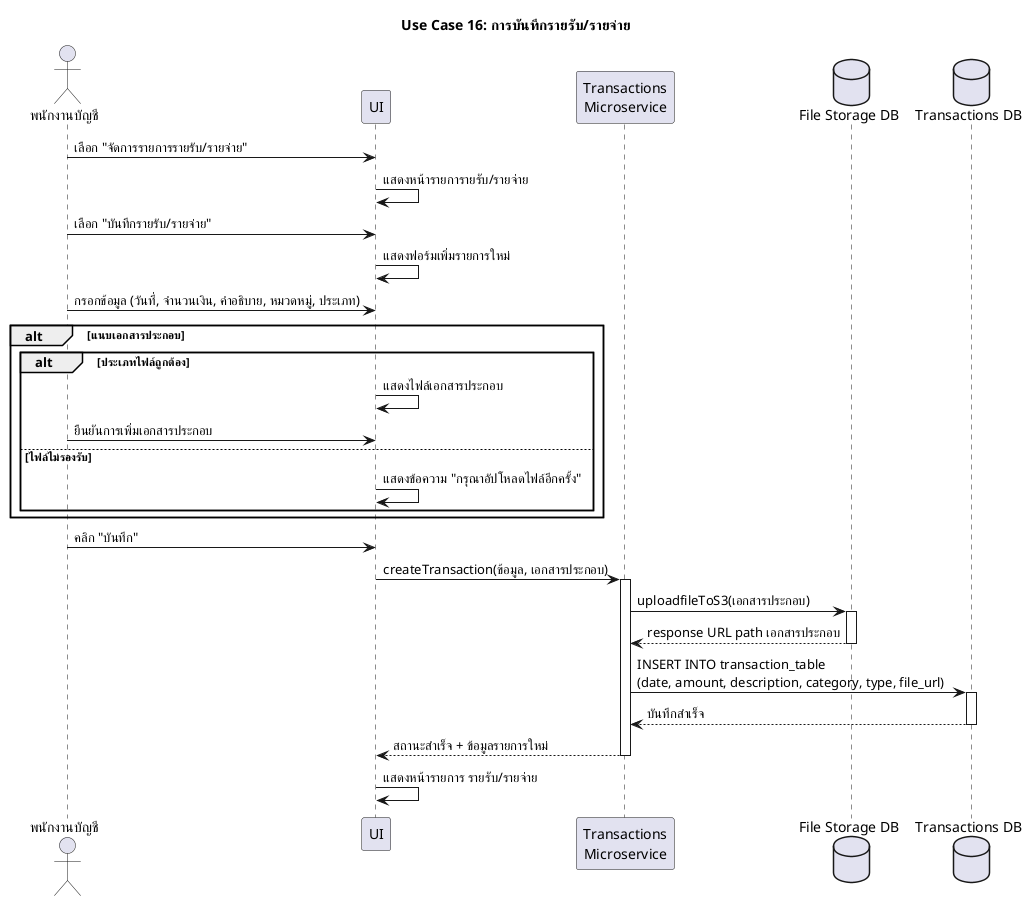 @startuml Use Case 16: การบันทึกรายรับ/รายจ่าย
skinparam defaultFontName "TH Sarabun New"
title Use Case 16: การบันทึกรายรับ/รายจ่าย

actor "พนักงานบัญชี" as Accountant
participant "UI" as UI
participant "Transactions\nMicroservice" as TxnMS
database "File Storage DB" as FileDB
database "Transactions DB" as TxnDB


Accountant -> UI : เลือก "จัดการรายการรายรับ/รายจ่าย"
UI -> UI : แสดงหน้ารายการายรับ/รายจ่าย

Accountant -> UI : เลือก "บันทึกรายรับ/รายจ่าย"
UI -> UI : แสดงฟอร์มเพิ่มรายการใหม่

Accountant -> UI : กรอกข้อมูล (วันที่, จำนวนเงิน, คำอธิบาย, หมวดหมู่, ประเภท)
alt แนบเอกสารประกอบ
    alt ประเภทไฟล์ถูกต้อง
        UI -> UI : แสดงไฟล์เอกสารประกอบ
        Accountant -> UI: ยืนยันการเพิ่มเอกสารประกอบ
    else ไฟล์ไม่รองรับ
        UI->UI : แสดงข้อความ "กรุณาอัปโหลดไฟล์อีกครั้ง"
    end
end

Accountant -> UI : คลิก "บันทึก"
UI -> TxnMS : createTransaction(ข้อมูล, เอกสารประกอบ)
activate TxnMS
TxnMS -> FileDB: uploadfileToS3(เอกสารประกอบ)
activate FileDB
FileDB --> TxnMS: response URL path เอกสารประกอบ
deactivate FileDB



TxnMS -> TxnDB : INSERT INTO transaction_table \n(date, amount, description, category, type, file_url)
activate TxnDB
TxnDB --> TxnMS : บันทึกสำเร็จ
deactivate TxnDB
TxnMS --> UI : สถานะสำเร็จ + ข้อมูลรายการใหม่
deactivate TxnMS

UI -> UI : แสดงหน้ารายการ รายรับ/รายจ่าย
@enduml
